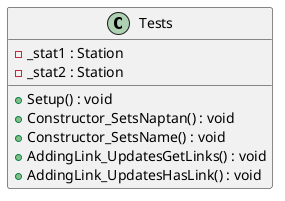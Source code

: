 @startuml
class Tests {
    - _stat1 : Station
    - _stat2 : Station
    + Setup() : void
    + Constructor_SetsNaptan() : void
    + Constructor_SetsName() : void
    + AddingLink_UpdatesGetLinks() : void
    + AddingLink_UpdatesHasLink() : void
}
@enduml
